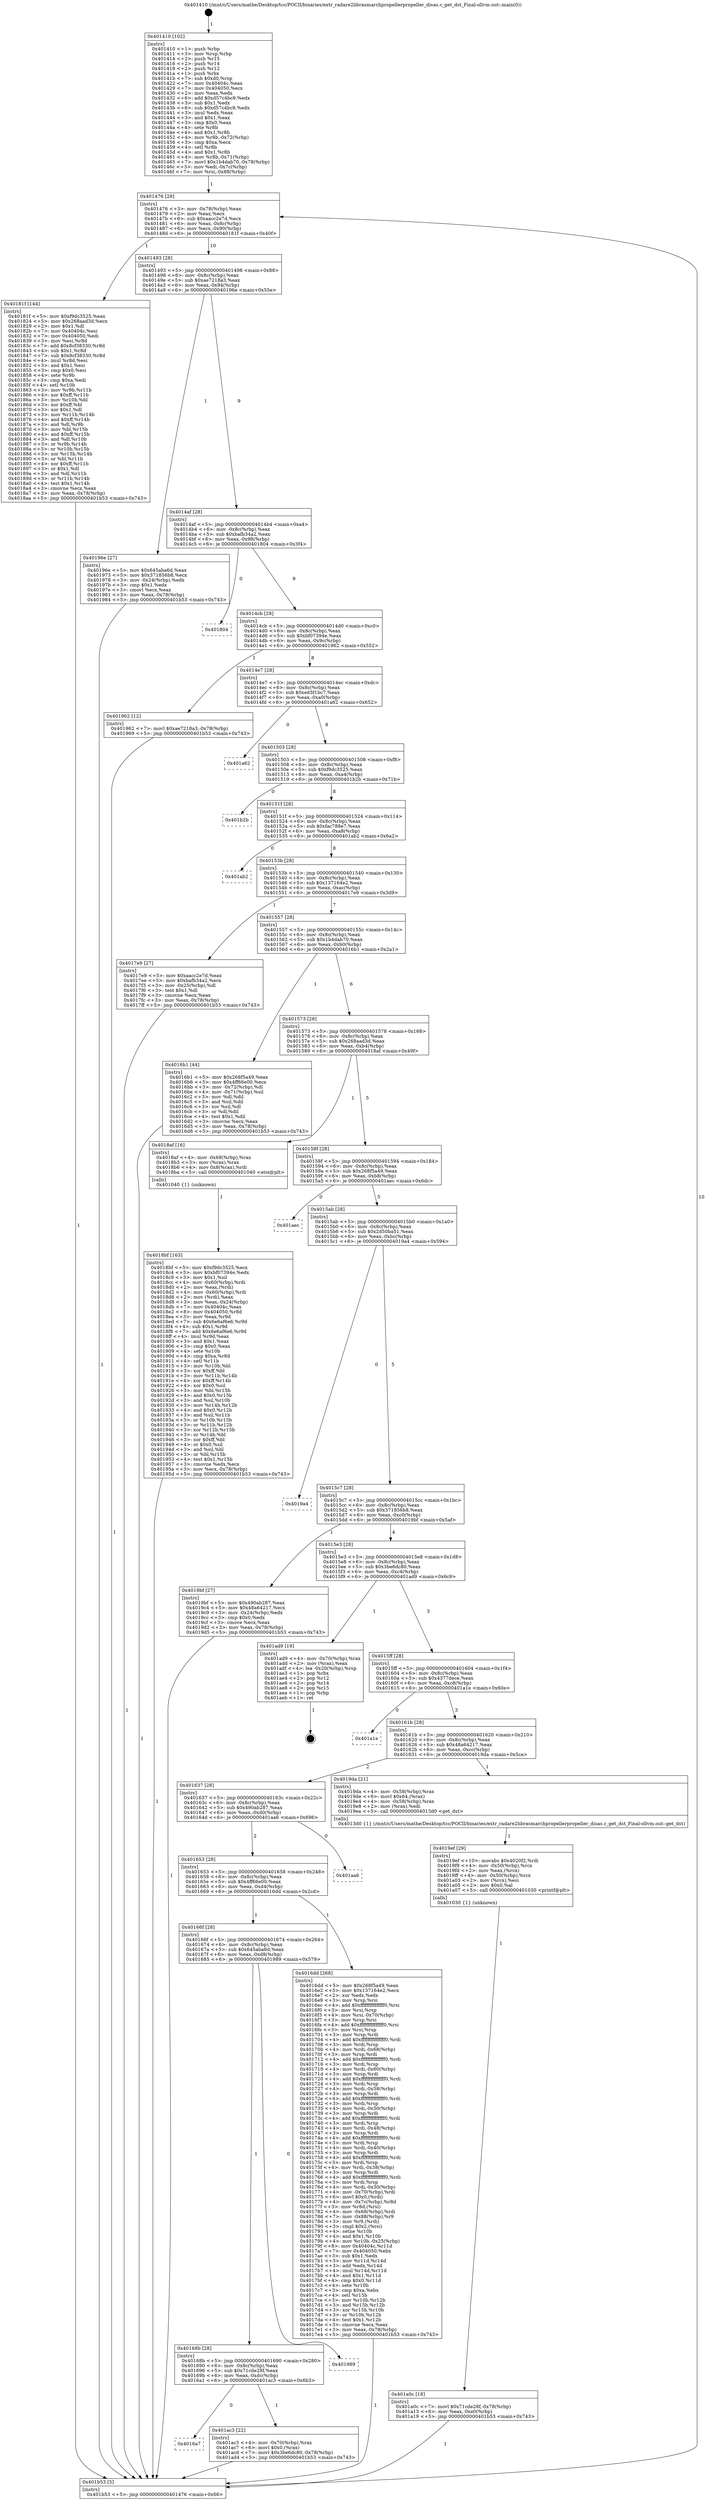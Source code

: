 digraph "0x401410" {
  label = "0x401410 (/mnt/c/Users/mathe/Desktop/tcc/POCII/binaries/extr_radare2librasmarchpropellerpropeller_disas.c_get_dst_Final-ollvm.out::main(0))"
  labelloc = "t"
  node[shape=record]

  Entry [label="",width=0.3,height=0.3,shape=circle,fillcolor=black,style=filled]
  "0x401476" [label="{
     0x401476 [29]\l
     | [instrs]\l
     &nbsp;&nbsp;0x401476 \<+3\>: mov -0x78(%rbp),%eax\l
     &nbsp;&nbsp;0x401479 \<+2\>: mov %eax,%ecx\l
     &nbsp;&nbsp;0x40147b \<+6\>: sub $0xaacc2e7d,%ecx\l
     &nbsp;&nbsp;0x401481 \<+6\>: mov %eax,-0x8c(%rbp)\l
     &nbsp;&nbsp;0x401487 \<+6\>: mov %ecx,-0x90(%rbp)\l
     &nbsp;&nbsp;0x40148d \<+6\>: je 000000000040181f \<main+0x40f\>\l
  }"]
  "0x40181f" [label="{
     0x40181f [144]\l
     | [instrs]\l
     &nbsp;&nbsp;0x40181f \<+5\>: mov $0xf9dc3525,%eax\l
     &nbsp;&nbsp;0x401824 \<+5\>: mov $0x268aad3d,%ecx\l
     &nbsp;&nbsp;0x401829 \<+2\>: mov $0x1,%dl\l
     &nbsp;&nbsp;0x40182b \<+7\>: mov 0x40404c,%esi\l
     &nbsp;&nbsp;0x401832 \<+7\>: mov 0x404050,%edi\l
     &nbsp;&nbsp;0x401839 \<+3\>: mov %esi,%r8d\l
     &nbsp;&nbsp;0x40183c \<+7\>: add $0x8cf38330,%r8d\l
     &nbsp;&nbsp;0x401843 \<+4\>: sub $0x1,%r8d\l
     &nbsp;&nbsp;0x401847 \<+7\>: sub $0x8cf38330,%r8d\l
     &nbsp;&nbsp;0x40184e \<+4\>: imul %r8d,%esi\l
     &nbsp;&nbsp;0x401852 \<+3\>: and $0x1,%esi\l
     &nbsp;&nbsp;0x401855 \<+3\>: cmp $0x0,%esi\l
     &nbsp;&nbsp;0x401858 \<+4\>: sete %r9b\l
     &nbsp;&nbsp;0x40185c \<+3\>: cmp $0xa,%edi\l
     &nbsp;&nbsp;0x40185f \<+4\>: setl %r10b\l
     &nbsp;&nbsp;0x401863 \<+3\>: mov %r9b,%r11b\l
     &nbsp;&nbsp;0x401866 \<+4\>: xor $0xff,%r11b\l
     &nbsp;&nbsp;0x40186a \<+3\>: mov %r10b,%bl\l
     &nbsp;&nbsp;0x40186d \<+3\>: xor $0xff,%bl\l
     &nbsp;&nbsp;0x401870 \<+3\>: xor $0x1,%dl\l
     &nbsp;&nbsp;0x401873 \<+3\>: mov %r11b,%r14b\l
     &nbsp;&nbsp;0x401876 \<+4\>: and $0xff,%r14b\l
     &nbsp;&nbsp;0x40187a \<+3\>: and %dl,%r9b\l
     &nbsp;&nbsp;0x40187d \<+3\>: mov %bl,%r15b\l
     &nbsp;&nbsp;0x401880 \<+4\>: and $0xff,%r15b\l
     &nbsp;&nbsp;0x401884 \<+3\>: and %dl,%r10b\l
     &nbsp;&nbsp;0x401887 \<+3\>: or %r9b,%r14b\l
     &nbsp;&nbsp;0x40188a \<+3\>: or %r10b,%r15b\l
     &nbsp;&nbsp;0x40188d \<+3\>: xor %r15b,%r14b\l
     &nbsp;&nbsp;0x401890 \<+3\>: or %bl,%r11b\l
     &nbsp;&nbsp;0x401893 \<+4\>: xor $0xff,%r11b\l
     &nbsp;&nbsp;0x401897 \<+3\>: or $0x1,%dl\l
     &nbsp;&nbsp;0x40189a \<+3\>: and %dl,%r11b\l
     &nbsp;&nbsp;0x40189d \<+3\>: or %r11b,%r14b\l
     &nbsp;&nbsp;0x4018a0 \<+4\>: test $0x1,%r14b\l
     &nbsp;&nbsp;0x4018a4 \<+3\>: cmovne %ecx,%eax\l
     &nbsp;&nbsp;0x4018a7 \<+3\>: mov %eax,-0x78(%rbp)\l
     &nbsp;&nbsp;0x4018aa \<+5\>: jmp 0000000000401b53 \<main+0x743\>\l
  }"]
  "0x401493" [label="{
     0x401493 [28]\l
     | [instrs]\l
     &nbsp;&nbsp;0x401493 \<+5\>: jmp 0000000000401498 \<main+0x88\>\l
     &nbsp;&nbsp;0x401498 \<+6\>: mov -0x8c(%rbp),%eax\l
     &nbsp;&nbsp;0x40149e \<+5\>: sub $0xae7218a3,%eax\l
     &nbsp;&nbsp;0x4014a3 \<+6\>: mov %eax,-0x94(%rbp)\l
     &nbsp;&nbsp;0x4014a9 \<+6\>: je 000000000040196e \<main+0x55e\>\l
  }"]
  Exit [label="",width=0.3,height=0.3,shape=circle,fillcolor=black,style=filled,peripheries=2]
  "0x40196e" [label="{
     0x40196e [27]\l
     | [instrs]\l
     &nbsp;&nbsp;0x40196e \<+5\>: mov $0x645aba6d,%eax\l
     &nbsp;&nbsp;0x401973 \<+5\>: mov $0x371856b8,%ecx\l
     &nbsp;&nbsp;0x401978 \<+3\>: mov -0x24(%rbp),%edx\l
     &nbsp;&nbsp;0x40197b \<+3\>: cmp $0x1,%edx\l
     &nbsp;&nbsp;0x40197e \<+3\>: cmovl %ecx,%eax\l
     &nbsp;&nbsp;0x401981 \<+3\>: mov %eax,-0x78(%rbp)\l
     &nbsp;&nbsp;0x401984 \<+5\>: jmp 0000000000401b53 \<main+0x743\>\l
  }"]
  "0x4014af" [label="{
     0x4014af [28]\l
     | [instrs]\l
     &nbsp;&nbsp;0x4014af \<+5\>: jmp 00000000004014b4 \<main+0xa4\>\l
     &nbsp;&nbsp;0x4014b4 \<+6\>: mov -0x8c(%rbp),%eax\l
     &nbsp;&nbsp;0x4014ba \<+5\>: sub $0xbafb34a2,%eax\l
     &nbsp;&nbsp;0x4014bf \<+6\>: mov %eax,-0x98(%rbp)\l
     &nbsp;&nbsp;0x4014c5 \<+6\>: je 0000000000401804 \<main+0x3f4\>\l
  }"]
  "0x4016a7" [label="{
     0x4016a7\l
  }", style=dashed]
  "0x401804" [label="{
     0x401804\l
  }", style=dashed]
  "0x4014cb" [label="{
     0x4014cb [28]\l
     | [instrs]\l
     &nbsp;&nbsp;0x4014cb \<+5\>: jmp 00000000004014d0 \<main+0xc0\>\l
     &nbsp;&nbsp;0x4014d0 \<+6\>: mov -0x8c(%rbp),%eax\l
     &nbsp;&nbsp;0x4014d6 \<+5\>: sub $0xbf07394e,%eax\l
     &nbsp;&nbsp;0x4014db \<+6\>: mov %eax,-0x9c(%rbp)\l
     &nbsp;&nbsp;0x4014e1 \<+6\>: je 0000000000401962 \<main+0x552\>\l
  }"]
  "0x401ac3" [label="{
     0x401ac3 [22]\l
     | [instrs]\l
     &nbsp;&nbsp;0x401ac3 \<+4\>: mov -0x70(%rbp),%rax\l
     &nbsp;&nbsp;0x401ac7 \<+6\>: movl $0x0,(%rax)\l
     &nbsp;&nbsp;0x401acd \<+7\>: movl $0x3be6dc80,-0x78(%rbp)\l
     &nbsp;&nbsp;0x401ad4 \<+5\>: jmp 0000000000401b53 \<main+0x743\>\l
  }"]
  "0x401962" [label="{
     0x401962 [12]\l
     | [instrs]\l
     &nbsp;&nbsp;0x401962 \<+7\>: movl $0xae7218a3,-0x78(%rbp)\l
     &nbsp;&nbsp;0x401969 \<+5\>: jmp 0000000000401b53 \<main+0x743\>\l
  }"]
  "0x4014e7" [label="{
     0x4014e7 [28]\l
     | [instrs]\l
     &nbsp;&nbsp;0x4014e7 \<+5\>: jmp 00000000004014ec \<main+0xdc\>\l
     &nbsp;&nbsp;0x4014ec \<+6\>: mov -0x8c(%rbp),%eax\l
     &nbsp;&nbsp;0x4014f2 \<+5\>: sub $0xed3f1bc7,%eax\l
     &nbsp;&nbsp;0x4014f7 \<+6\>: mov %eax,-0xa0(%rbp)\l
     &nbsp;&nbsp;0x4014fd \<+6\>: je 0000000000401a62 \<main+0x652\>\l
  }"]
  "0x40168b" [label="{
     0x40168b [28]\l
     | [instrs]\l
     &nbsp;&nbsp;0x40168b \<+5\>: jmp 0000000000401690 \<main+0x280\>\l
     &nbsp;&nbsp;0x401690 \<+6\>: mov -0x8c(%rbp),%eax\l
     &nbsp;&nbsp;0x401696 \<+5\>: sub $0x71cde28f,%eax\l
     &nbsp;&nbsp;0x40169b \<+6\>: mov %eax,-0xdc(%rbp)\l
     &nbsp;&nbsp;0x4016a1 \<+6\>: je 0000000000401ac3 \<main+0x6b3\>\l
  }"]
  "0x401a62" [label="{
     0x401a62\l
  }", style=dashed]
  "0x401503" [label="{
     0x401503 [28]\l
     | [instrs]\l
     &nbsp;&nbsp;0x401503 \<+5\>: jmp 0000000000401508 \<main+0xf8\>\l
     &nbsp;&nbsp;0x401508 \<+6\>: mov -0x8c(%rbp),%eax\l
     &nbsp;&nbsp;0x40150e \<+5\>: sub $0xf9dc3525,%eax\l
     &nbsp;&nbsp;0x401513 \<+6\>: mov %eax,-0xa4(%rbp)\l
     &nbsp;&nbsp;0x401519 \<+6\>: je 0000000000401b2b \<main+0x71b\>\l
  }"]
  "0x401989" [label="{
     0x401989\l
  }", style=dashed]
  "0x401b2b" [label="{
     0x401b2b\l
  }", style=dashed]
  "0x40151f" [label="{
     0x40151f [28]\l
     | [instrs]\l
     &nbsp;&nbsp;0x40151f \<+5\>: jmp 0000000000401524 \<main+0x114\>\l
     &nbsp;&nbsp;0x401524 \<+6\>: mov -0x8c(%rbp),%eax\l
     &nbsp;&nbsp;0x40152a \<+5\>: sub $0xfac788e7,%eax\l
     &nbsp;&nbsp;0x40152f \<+6\>: mov %eax,-0xa8(%rbp)\l
     &nbsp;&nbsp;0x401535 \<+6\>: je 0000000000401ab2 \<main+0x6a2\>\l
  }"]
  "0x401a0c" [label="{
     0x401a0c [18]\l
     | [instrs]\l
     &nbsp;&nbsp;0x401a0c \<+7\>: movl $0x71cde28f,-0x78(%rbp)\l
     &nbsp;&nbsp;0x401a13 \<+6\>: mov %eax,-0xe0(%rbp)\l
     &nbsp;&nbsp;0x401a19 \<+5\>: jmp 0000000000401b53 \<main+0x743\>\l
  }"]
  "0x401ab2" [label="{
     0x401ab2\l
  }", style=dashed]
  "0x40153b" [label="{
     0x40153b [28]\l
     | [instrs]\l
     &nbsp;&nbsp;0x40153b \<+5\>: jmp 0000000000401540 \<main+0x130\>\l
     &nbsp;&nbsp;0x401540 \<+6\>: mov -0x8c(%rbp),%eax\l
     &nbsp;&nbsp;0x401546 \<+5\>: sub $0x137164e2,%eax\l
     &nbsp;&nbsp;0x40154b \<+6\>: mov %eax,-0xac(%rbp)\l
     &nbsp;&nbsp;0x401551 \<+6\>: je 00000000004017e9 \<main+0x3d9\>\l
  }"]
  "0x4019ef" [label="{
     0x4019ef [29]\l
     | [instrs]\l
     &nbsp;&nbsp;0x4019ef \<+10\>: movabs $0x4020f2,%rdi\l
     &nbsp;&nbsp;0x4019f9 \<+4\>: mov -0x50(%rbp),%rcx\l
     &nbsp;&nbsp;0x4019fd \<+2\>: mov %eax,(%rcx)\l
     &nbsp;&nbsp;0x4019ff \<+4\>: mov -0x50(%rbp),%rcx\l
     &nbsp;&nbsp;0x401a03 \<+2\>: mov (%rcx),%esi\l
     &nbsp;&nbsp;0x401a05 \<+2\>: mov $0x0,%al\l
     &nbsp;&nbsp;0x401a07 \<+5\>: call 0000000000401030 \<printf@plt\>\l
     | [calls]\l
     &nbsp;&nbsp;0x401030 \{1\} (unknown)\l
  }"]
  "0x4017e9" [label="{
     0x4017e9 [27]\l
     | [instrs]\l
     &nbsp;&nbsp;0x4017e9 \<+5\>: mov $0xaacc2e7d,%eax\l
     &nbsp;&nbsp;0x4017ee \<+5\>: mov $0xbafb34a2,%ecx\l
     &nbsp;&nbsp;0x4017f3 \<+3\>: mov -0x25(%rbp),%dl\l
     &nbsp;&nbsp;0x4017f6 \<+3\>: test $0x1,%dl\l
     &nbsp;&nbsp;0x4017f9 \<+3\>: cmovne %ecx,%eax\l
     &nbsp;&nbsp;0x4017fc \<+3\>: mov %eax,-0x78(%rbp)\l
     &nbsp;&nbsp;0x4017ff \<+5\>: jmp 0000000000401b53 \<main+0x743\>\l
  }"]
  "0x401557" [label="{
     0x401557 [28]\l
     | [instrs]\l
     &nbsp;&nbsp;0x401557 \<+5\>: jmp 000000000040155c \<main+0x14c\>\l
     &nbsp;&nbsp;0x40155c \<+6\>: mov -0x8c(%rbp),%eax\l
     &nbsp;&nbsp;0x401562 \<+5\>: sub $0x1b4dab70,%eax\l
     &nbsp;&nbsp;0x401567 \<+6\>: mov %eax,-0xb0(%rbp)\l
     &nbsp;&nbsp;0x40156d \<+6\>: je 00000000004016b1 \<main+0x2a1\>\l
  }"]
  "0x4018bf" [label="{
     0x4018bf [163]\l
     | [instrs]\l
     &nbsp;&nbsp;0x4018bf \<+5\>: mov $0xf9dc3525,%ecx\l
     &nbsp;&nbsp;0x4018c4 \<+5\>: mov $0xbf07394e,%edx\l
     &nbsp;&nbsp;0x4018c9 \<+3\>: mov $0x1,%sil\l
     &nbsp;&nbsp;0x4018cc \<+4\>: mov -0x60(%rbp),%rdi\l
     &nbsp;&nbsp;0x4018d0 \<+2\>: mov %eax,(%rdi)\l
     &nbsp;&nbsp;0x4018d2 \<+4\>: mov -0x60(%rbp),%rdi\l
     &nbsp;&nbsp;0x4018d6 \<+2\>: mov (%rdi),%eax\l
     &nbsp;&nbsp;0x4018d8 \<+3\>: mov %eax,-0x24(%rbp)\l
     &nbsp;&nbsp;0x4018db \<+7\>: mov 0x40404c,%eax\l
     &nbsp;&nbsp;0x4018e2 \<+8\>: mov 0x404050,%r8d\l
     &nbsp;&nbsp;0x4018ea \<+3\>: mov %eax,%r9d\l
     &nbsp;&nbsp;0x4018ed \<+7\>: sub $0x6e6af6e6,%r9d\l
     &nbsp;&nbsp;0x4018f4 \<+4\>: sub $0x1,%r9d\l
     &nbsp;&nbsp;0x4018f8 \<+7\>: add $0x6e6af6e6,%r9d\l
     &nbsp;&nbsp;0x4018ff \<+4\>: imul %r9d,%eax\l
     &nbsp;&nbsp;0x401903 \<+3\>: and $0x1,%eax\l
     &nbsp;&nbsp;0x401906 \<+3\>: cmp $0x0,%eax\l
     &nbsp;&nbsp;0x401909 \<+4\>: sete %r10b\l
     &nbsp;&nbsp;0x40190d \<+4\>: cmp $0xa,%r8d\l
     &nbsp;&nbsp;0x401911 \<+4\>: setl %r11b\l
     &nbsp;&nbsp;0x401915 \<+3\>: mov %r10b,%bl\l
     &nbsp;&nbsp;0x401918 \<+3\>: xor $0xff,%bl\l
     &nbsp;&nbsp;0x40191b \<+3\>: mov %r11b,%r14b\l
     &nbsp;&nbsp;0x40191e \<+4\>: xor $0xff,%r14b\l
     &nbsp;&nbsp;0x401922 \<+4\>: xor $0x0,%sil\l
     &nbsp;&nbsp;0x401926 \<+3\>: mov %bl,%r15b\l
     &nbsp;&nbsp;0x401929 \<+4\>: and $0x0,%r15b\l
     &nbsp;&nbsp;0x40192d \<+3\>: and %sil,%r10b\l
     &nbsp;&nbsp;0x401930 \<+3\>: mov %r14b,%r12b\l
     &nbsp;&nbsp;0x401933 \<+4\>: and $0x0,%r12b\l
     &nbsp;&nbsp;0x401937 \<+3\>: and %sil,%r11b\l
     &nbsp;&nbsp;0x40193a \<+3\>: or %r10b,%r15b\l
     &nbsp;&nbsp;0x40193d \<+3\>: or %r11b,%r12b\l
     &nbsp;&nbsp;0x401940 \<+3\>: xor %r12b,%r15b\l
     &nbsp;&nbsp;0x401943 \<+3\>: or %r14b,%bl\l
     &nbsp;&nbsp;0x401946 \<+3\>: xor $0xff,%bl\l
     &nbsp;&nbsp;0x401949 \<+4\>: or $0x0,%sil\l
     &nbsp;&nbsp;0x40194d \<+3\>: and %sil,%bl\l
     &nbsp;&nbsp;0x401950 \<+3\>: or %bl,%r15b\l
     &nbsp;&nbsp;0x401953 \<+4\>: test $0x1,%r15b\l
     &nbsp;&nbsp;0x401957 \<+3\>: cmovne %edx,%ecx\l
     &nbsp;&nbsp;0x40195a \<+3\>: mov %ecx,-0x78(%rbp)\l
     &nbsp;&nbsp;0x40195d \<+5\>: jmp 0000000000401b53 \<main+0x743\>\l
  }"]
  "0x4016b1" [label="{
     0x4016b1 [44]\l
     | [instrs]\l
     &nbsp;&nbsp;0x4016b1 \<+5\>: mov $0x268f5a49,%eax\l
     &nbsp;&nbsp;0x4016b6 \<+5\>: mov $0x4ff66e00,%ecx\l
     &nbsp;&nbsp;0x4016bb \<+3\>: mov -0x72(%rbp),%dl\l
     &nbsp;&nbsp;0x4016be \<+4\>: mov -0x71(%rbp),%sil\l
     &nbsp;&nbsp;0x4016c2 \<+3\>: mov %dl,%dil\l
     &nbsp;&nbsp;0x4016c5 \<+3\>: and %sil,%dil\l
     &nbsp;&nbsp;0x4016c8 \<+3\>: xor %sil,%dl\l
     &nbsp;&nbsp;0x4016cb \<+3\>: or %dl,%dil\l
     &nbsp;&nbsp;0x4016ce \<+4\>: test $0x1,%dil\l
     &nbsp;&nbsp;0x4016d2 \<+3\>: cmovne %ecx,%eax\l
     &nbsp;&nbsp;0x4016d5 \<+3\>: mov %eax,-0x78(%rbp)\l
     &nbsp;&nbsp;0x4016d8 \<+5\>: jmp 0000000000401b53 \<main+0x743\>\l
  }"]
  "0x401573" [label="{
     0x401573 [28]\l
     | [instrs]\l
     &nbsp;&nbsp;0x401573 \<+5\>: jmp 0000000000401578 \<main+0x168\>\l
     &nbsp;&nbsp;0x401578 \<+6\>: mov -0x8c(%rbp),%eax\l
     &nbsp;&nbsp;0x40157e \<+5\>: sub $0x268aad3d,%eax\l
     &nbsp;&nbsp;0x401583 \<+6\>: mov %eax,-0xb4(%rbp)\l
     &nbsp;&nbsp;0x401589 \<+6\>: je 00000000004018af \<main+0x49f\>\l
  }"]
  "0x401b53" [label="{
     0x401b53 [5]\l
     | [instrs]\l
     &nbsp;&nbsp;0x401b53 \<+5\>: jmp 0000000000401476 \<main+0x66\>\l
  }"]
  "0x401410" [label="{
     0x401410 [102]\l
     | [instrs]\l
     &nbsp;&nbsp;0x401410 \<+1\>: push %rbp\l
     &nbsp;&nbsp;0x401411 \<+3\>: mov %rsp,%rbp\l
     &nbsp;&nbsp;0x401414 \<+2\>: push %r15\l
     &nbsp;&nbsp;0x401416 \<+2\>: push %r14\l
     &nbsp;&nbsp;0x401418 \<+2\>: push %r12\l
     &nbsp;&nbsp;0x40141a \<+1\>: push %rbx\l
     &nbsp;&nbsp;0x40141b \<+7\>: sub $0xd0,%rsp\l
     &nbsp;&nbsp;0x401422 \<+7\>: mov 0x40404c,%eax\l
     &nbsp;&nbsp;0x401429 \<+7\>: mov 0x404050,%ecx\l
     &nbsp;&nbsp;0x401430 \<+2\>: mov %eax,%edx\l
     &nbsp;&nbsp;0x401432 \<+6\>: add $0xd57c4bc9,%edx\l
     &nbsp;&nbsp;0x401438 \<+3\>: sub $0x1,%edx\l
     &nbsp;&nbsp;0x40143b \<+6\>: sub $0xd57c4bc9,%edx\l
     &nbsp;&nbsp;0x401441 \<+3\>: imul %edx,%eax\l
     &nbsp;&nbsp;0x401444 \<+3\>: and $0x1,%eax\l
     &nbsp;&nbsp;0x401447 \<+3\>: cmp $0x0,%eax\l
     &nbsp;&nbsp;0x40144a \<+4\>: sete %r8b\l
     &nbsp;&nbsp;0x40144e \<+4\>: and $0x1,%r8b\l
     &nbsp;&nbsp;0x401452 \<+4\>: mov %r8b,-0x72(%rbp)\l
     &nbsp;&nbsp;0x401456 \<+3\>: cmp $0xa,%ecx\l
     &nbsp;&nbsp;0x401459 \<+4\>: setl %r8b\l
     &nbsp;&nbsp;0x40145d \<+4\>: and $0x1,%r8b\l
     &nbsp;&nbsp;0x401461 \<+4\>: mov %r8b,-0x71(%rbp)\l
     &nbsp;&nbsp;0x401465 \<+7\>: movl $0x1b4dab70,-0x78(%rbp)\l
     &nbsp;&nbsp;0x40146c \<+3\>: mov %edi,-0x7c(%rbp)\l
     &nbsp;&nbsp;0x40146f \<+7\>: mov %rsi,-0x88(%rbp)\l
  }"]
  "0x40166f" [label="{
     0x40166f [28]\l
     | [instrs]\l
     &nbsp;&nbsp;0x40166f \<+5\>: jmp 0000000000401674 \<main+0x264\>\l
     &nbsp;&nbsp;0x401674 \<+6\>: mov -0x8c(%rbp),%eax\l
     &nbsp;&nbsp;0x40167a \<+5\>: sub $0x645aba6d,%eax\l
     &nbsp;&nbsp;0x40167f \<+6\>: mov %eax,-0xd8(%rbp)\l
     &nbsp;&nbsp;0x401685 \<+6\>: je 0000000000401989 \<main+0x579\>\l
  }"]
  "0x4018af" [label="{
     0x4018af [16]\l
     | [instrs]\l
     &nbsp;&nbsp;0x4018af \<+4\>: mov -0x68(%rbp),%rax\l
     &nbsp;&nbsp;0x4018b3 \<+3\>: mov (%rax),%rax\l
     &nbsp;&nbsp;0x4018b6 \<+4\>: mov 0x8(%rax),%rdi\l
     &nbsp;&nbsp;0x4018ba \<+5\>: call 0000000000401040 \<atoi@plt\>\l
     | [calls]\l
     &nbsp;&nbsp;0x401040 \{1\} (unknown)\l
  }"]
  "0x40158f" [label="{
     0x40158f [28]\l
     | [instrs]\l
     &nbsp;&nbsp;0x40158f \<+5\>: jmp 0000000000401594 \<main+0x184\>\l
     &nbsp;&nbsp;0x401594 \<+6\>: mov -0x8c(%rbp),%eax\l
     &nbsp;&nbsp;0x40159a \<+5\>: sub $0x268f5a49,%eax\l
     &nbsp;&nbsp;0x40159f \<+6\>: mov %eax,-0xb8(%rbp)\l
     &nbsp;&nbsp;0x4015a5 \<+6\>: je 0000000000401aec \<main+0x6dc\>\l
  }"]
  "0x4016dd" [label="{
     0x4016dd [268]\l
     | [instrs]\l
     &nbsp;&nbsp;0x4016dd \<+5\>: mov $0x268f5a49,%eax\l
     &nbsp;&nbsp;0x4016e2 \<+5\>: mov $0x137164e2,%ecx\l
     &nbsp;&nbsp;0x4016e7 \<+2\>: xor %edx,%edx\l
     &nbsp;&nbsp;0x4016e9 \<+3\>: mov %rsp,%rsi\l
     &nbsp;&nbsp;0x4016ec \<+4\>: add $0xfffffffffffffff0,%rsi\l
     &nbsp;&nbsp;0x4016f0 \<+3\>: mov %rsi,%rsp\l
     &nbsp;&nbsp;0x4016f3 \<+4\>: mov %rsi,-0x70(%rbp)\l
     &nbsp;&nbsp;0x4016f7 \<+3\>: mov %rsp,%rsi\l
     &nbsp;&nbsp;0x4016fa \<+4\>: add $0xfffffffffffffff0,%rsi\l
     &nbsp;&nbsp;0x4016fe \<+3\>: mov %rsi,%rsp\l
     &nbsp;&nbsp;0x401701 \<+3\>: mov %rsp,%rdi\l
     &nbsp;&nbsp;0x401704 \<+4\>: add $0xfffffffffffffff0,%rdi\l
     &nbsp;&nbsp;0x401708 \<+3\>: mov %rdi,%rsp\l
     &nbsp;&nbsp;0x40170b \<+4\>: mov %rdi,-0x68(%rbp)\l
     &nbsp;&nbsp;0x40170f \<+3\>: mov %rsp,%rdi\l
     &nbsp;&nbsp;0x401712 \<+4\>: add $0xfffffffffffffff0,%rdi\l
     &nbsp;&nbsp;0x401716 \<+3\>: mov %rdi,%rsp\l
     &nbsp;&nbsp;0x401719 \<+4\>: mov %rdi,-0x60(%rbp)\l
     &nbsp;&nbsp;0x40171d \<+3\>: mov %rsp,%rdi\l
     &nbsp;&nbsp;0x401720 \<+4\>: add $0xfffffffffffffff0,%rdi\l
     &nbsp;&nbsp;0x401724 \<+3\>: mov %rdi,%rsp\l
     &nbsp;&nbsp;0x401727 \<+4\>: mov %rdi,-0x58(%rbp)\l
     &nbsp;&nbsp;0x40172b \<+3\>: mov %rsp,%rdi\l
     &nbsp;&nbsp;0x40172e \<+4\>: add $0xfffffffffffffff0,%rdi\l
     &nbsp;&nbsp;0x401732 \<+3\>: mov %rdi,%rsp\l
     &nbsp;&nbsp;0x401735 \<+4\>: mov %rdi,-0x50(%rbp)\l
     &nbsp;&nbsp;0x401739 \<+3\>: mov %rsp,%rdi\l
     &nbsp;&nbsp;0x40173c \<+4\>: add $0xfffffffffffffff0,%rdi\l
     &nbsp;&nbsp;0x401740 \<+3\>: mov %rdi,%rsp\l
     &nbsp;&nbsp;0x401743 \<+4\>: mov %rdi,-0x48(%rbp)\l
     &nbsp;&nbsp;0x401747 \<+3\>: mov %rsp,%rdi\l
     &nbsp;&nbsp;0x40174a \<+4\>: add $0xfffffffffffffff0,%rdi\l
     &nbsp;&nbsp;0x40174e \<+3\>: mov %rdi,%rsp\l
     &nbsp;&nbsp;0x401751 \<+4\>: mov %rdi,-0x40(%rbp)\l
     &nbsp;&nbsp;0x401755 \<+3\>: mov %rsp,%rdi\l
     &nbsp;&nbsp;0x401758 \<+4\>: add $0xfffffffffffffff0,%rdi\l
     &nbsp;&nbsp;0x40175c \<+3\>: mov %rdi,%rsp\l
     &nbsp;&nbsp;0x40175f \<+4\>: mov %rdi,-0x38(%rbp)\l
     &nbsp;&nbsp;0x401763 \<+3\>: mov %rsp,%rdi\l
     &nbsp;&nbsp;0x401766 \<+4\>: add $0xfffffffffffffff0,%rdi\l
     &nbsp;&nbsp;0x40176a \<+3\>: mov %rdi,%rsp\l
     &nbsp;&nbsp;0x40176d \<+4\>: mov %rdi,-0x30(%rbp)\l
     &nbsp;&nbsp;0x401771 \<+4\>: mov -0x70(%rbp),%rdi\l
     &nbsp;&nbsp;0x401775 \<+6\>: movl $0x0,(%rdi)\l
     &nbsp;&nbsp;0x40177b \<+4\>: mov -0x7c(%rbp),%r8d\l
     &nbsp;&nbsp;0x40177f \<+3\>: mov %r8d,(%rsi)\l
     &nbsp;&nbsp;0x401782 \<+4\>: mov -0x68(%rbp),%rdi\l
     &nbsp;&nbsp;0x401786 \<+7\>: mov -0x88(%rbp),%r9\l
     &nbsp;&nbsp;0x40178d \<+3\>: mov %r9,(%rdi)\l
     &nbsp;&nbsp;0x401790 \<+3\>: cmpl $0x2,(%rsi)\l
     &nbsp;&nbsp;0x401793 \<+4\>: setne %r10b\l
     &nbsp;&nbsp;0x401797 \<+4\>: and $0x1,%r10b\l
     &nbsp;&nbsp;0x40179b \<+4\>: mov %r10b,-0x25(%rbp)\l
     &nbsp;&nbsp;0x40179f \<+8\>: mov 0x40404c,%r11d\l
     &nbsp;&nbsp;0x4017a7 \<+7\>: mov 0x404050,%ebx\l
     &nbsp;&nbsp;0x4017ae \<+3\>: sub $0x1,%edx\l
     &nbsp;&nbsp;0x4017b1 \<+3\>: mov %r11d,%r14d\l
     &nbsp;&nbsp;0x4017b4 \<+3\>: add %edx,%r14d\l
     &nbsp;&nbsp;0x4017b7 \<+4\>: imul %r14d,%r11d\l
     &nbsp;&nbsp;0x4017bb \<+4\>: and $0x1,%r11d\l
     &nbsp;&nbsp;0x4017bf \<+4\>: cmp $0x0,%r11d\l
     &nbsp;&nbsp;0x4017c3 \<+4\>: sete %r10b\l
     &nbsp;&nbsp;0x4017c7 \<+3\>: cmp $0xa,%ebx\l
     &nbsp;&nbsp;0x4017ca \<+4\>: setl %r15b\l
     &nbsp;&nbsp;0x4017ce \<+3\>: mov %r10b,%r12b\l
     &nbsp;&nbsp;0x4017d1 \<+3\>: and %r15b,%r12b\l
     &nbsp;&nbsp;0x4017d4 \<+3\>: xor %r15b,%r10b\l
     &nbsp;&nbsp;0x4017d7 \<+3\>: or %r10b,%r12b\l
     &nbsp;&nbsp;0x4017da \<+4\>: test $0x1,%r12b\l
     &nbsp;&nbsp;0x4017de \<+3\>: cmovne %ecx,%eax\l
     &nbsp;&nbsp;0x4017e1 \<+3\>: mov %eax,-0x78(%rbp)\l
     &nbsp;&nbsp;0x4017e4 \<+5\>: jmp 0000000000401b53 \<main+0x743\>\l
  }"]
  "0x401aec" [label="{
     0x401aec\l
  }", style=dashed]
  "0x4015ab" [label="{
     0x4015ab [28]\l
     | [instrs]\l
     &nbsp;&nbsp;0x4015ab \<+5\>: jmp 00000000004015b0 \<main+0x1a0\>\l
     &nbsp;&nbsp;0x4015b0 \<+6\>: mov -0x8c(%rbp),%eax\l
     &nbsp;&nbsp;0x4015b6 \<+5\>: sub $0x2d50ba51,%eax\l
     &nbsp;&nbsp;0x4015bb \<+6\>: mov %eax,-0xbc(%rbp)\l
     &nbsp;&nbsp;0x4015c1 \<+6\>: je 00000000004019a4 \<main+0x594\>\l
  }"]
  "0x401653" [label="{
     0x401653 [28]\l
     | [instrs]\l
     &nbsp;&nbsp;0x401653 \<+5\>: jmp 0000000000401658 \<main+0x248\>\l
     &nbsp;&nbsp;0x401658 \<+6\>: mov -0x8c(%rbp),%eax\l
     &nbsp;&nbsp;0x40165e \<+5\>: sub $0x4ff66e00,%eax\l
     &nbsp;&nbsp;0x401663 \<+6\>: mov %eax,-0xd4(%rbp)\l
     &nbsp;&nbsp;0x401669 \<+6\>: je 00000000004016dd \<main+0x2cd\>\l
  }"]
  "0x4019a4" [label="{
     0x4019a4\l
  }", style=dashed]
  "0x4015c7" [label="{
     0x4015c7 [28]\l
     | [instrs]\l
     &nbsp;&nbsp;0x4015c7 \<+5\>: jmp 00000000004015cc \<main+0x1bc\>\l
     &nbsp;&nbsp;0x4015cc \<+6\>: mov -0x8c(%rbp),%eax\l
     &nbsp;&nbsp;0x4015d2 \<+5\>: sub $0x371856b8,%eax\l
     &nbsp;&nbsp;0x4015d7 \<+6\>: mov %eax,-0xc0(%rbp)\l
     &nbsp;&nbsp;0x4015dd \<+6\>: je 00000000004019bf \<main+0x5af\>\l
  }"]
  "0x401aa6" [label="{
     0x401aa6\l
  }", style=dashed]
  "0x4019bf" [label="{
     0x4019bf [27]\l
     | [instrs]\l
     &nbsp;&nbsp;0x4019bf \<+5\>: mov $0x490ab287,%eax\l
     &nbsp;&nbsp;0x4019c4 \<+5\>: mov $0x48a64217,%ecx\l
     &nbsp;&nbsp;0x4019c9 \<+3\>: mov -0x24(%rbp),%edx\l
     &nbsp;&nbsp;0x4019cc \<+3\>: cmp $0x0,%edx\l
     &nbsp;&nbsp;0x4019cf \<+3\>: cmove %ecx,%eax\l
     &nbsp;&nbsp;0x4019d2 \<+3\>: mov %eax,-0x78(%rbp)\l
     &nbsp;&nbsp;0x4019d5 \<+5\>: jmp 0000000000401b53 \<main+0x743\>\l
  }"]
  "0x4015e3" [label="{
     0x4015e3 [28]\l
     | [instrs]\l
     &nbsp;&nbsp;0x4015e3 \<+5\>: jmp 00000000004015e8 \<main+0x1d8\>\l
     &nbsp;&nbsp;0x4015e8 \<+6\>: mov -0x8c(%rbp),%eax\l
     &nbsp;&nbsp;0x4015ee \<+5\>: sub $0x3be6dc80,%eax\l
     &nbsp;&nbsp;0x4015f3 \<+6\>: mov %eax,-0xc4(%rbp)\l
     &nbsp;&nbsp;0x4015f9 \<+6\>: je 0000000000401ad9 \<main+0x6c9\>\l
  }"]
  "0x401637" [label="{
     0x401637 [28]\l
     | [instrs]\l
     &nbsp;&nbsp;0x401637 \<+5\>: jmp 000000000040163c \<main+0x22c\>\l
     &nbsp;&nbsp;0x40163c \<+6\>: mov -0x8c(%rbp),%eax\l
     &nbsp;&nbsp;0x401642 \<+5\>: sub $0x490ab287,%eax\l
     &nbsp;&nbsp;0x401647 \<+6\>: mov %eax,-0xd0(%rbp)\l
     &nbsp;&nbsp;0x40164d \<+6\>: je 0000000000401aa6 \<main+0x696\>\l
  }"]
  "0x401ad9" [label="{
     0x401ad9 [19]\l
     | [instrs]\l
     &nbsp;&nbsp;0x401ad9 \<+4\>: mov -0x70(%rbp),%rax\l
     &nbsp;&nbsp;0x401add \<+2\>: mov (%rax),%eax\l
     &nbsp;&nbsp;0x401adf \<+4\>: lea -0x20(%rbp),%rsp\l
     &nbsp;&nbsp;0x401ae3 \<+1\>: pop %rbx\l
     &nbsp;&nbsp;0x401ae4 \<+2\>: pop %r12\l
     &nbsp;&nbsp;0x401ae6 \<+2\>: pop %r14\l
     &nbsp;&nbsp;0x401ae8 \<+2\>: pop %r15\l
     &nbsp;&nbsp;0x401aea \<+1\>: pop %rbp\l
     &nbsp;&nbsp;0x401aeb \<+1\>: ret\l
  }"]
  "0x4015ff" [label="{
     0x4015ff [28]\l
     | [instrs]\l
     &nbsp;&nbsp;0x4015ff \<+5\>: jmp 0000000000401604 \<main+0x1f4\>\l
     &nbsp;&nbsp;0x401604 \<+6\>: mov -0x8c(%rbp),%eax\l
     &nbsp;&nbsp;0x40160a \<+5\>: sub $0x4377dece,%eax\l
     &nbsp;&nbsp;0x40160f \<+6\>: mov %eax,-0xc8(%rbp)\l
     &nbsp;&nbsp;0x401615 \<+6\>: je 0000000000401a1e \<main+0x60e\>\l
  }"]
  "0x4019da" [label="{
     0x4019da [21]\l
     | [instrs]\l
     &nbsp;&nbsp;0x4019da \<+4\>: mov -0x58(%rbp),%rax\l
     &nbsp;&nbsp;0x4019de \<+6\>: movl $0x64,(%rax)\l
     &nbsp;&nbsp;0x4019e4 \<+4\>: mov -0x58(%rbp),%rax\l
     &nbsp;&nbsp;0x4019e8 \<+2\>: mov (%rax),%edi\l
     &nbsp;&nbsp;0x4019ea \<+5\>: call 00000000004013d0 \<get_dst\>\l
     | [calls]\l
     &nbsp;&nbsp;0x4013d0 \{1\} (/mnt/c/Users/mathe/Desktop/tcc/POCII/binaries/extr_radare2librasmarchpropellerpropeller_disas.c_get_dst_Final-ollvm.out::get_dst)\l
  }"]
  "0x401a1e" [label="{
     0x401a1e\l
  }", style=dashed]
  "0x40161b" [label="{
     0x40161b [28]\l
     | [instrs]\l
     &nbsp;&nbsp;0x40161b \<+5\>: jmp 0000000000401620 \<main+0x210\>\l
     &nbsp;&nbsp;0x401620 \<+6\>: mov -0x8c(%rbp),%eax\l
     &nbsp;&nbsp;0x401626 \<+5\>: sub $0x48a64217,%eax\l
     &nbsp;&nbsp;0x40162b \<+6\>: mov %eax,-0xcc(%rbp)\l
     &nbsp;&nbsp;0x401631 \<+6\>: je 00000000004019da \<main+0x5ca\>\l
  }"]
  Entry -> "0x401410" [label=" 1"]
  "0x401476" -> "0x40181f" [label=" 1"]
  "0x401476" -> "0x401493" [label=" 10"]
  "0x401ad9" -> Exit [label=" 1"]
  "0x401493" -> "0x40196e" [label=" 1"]
  "0x401493" -> "0x4014af" [label=" 9"]
  "0x401ac3" -> "0x401b53" [label=" 1"]
  "0x4014af" -> "0x401804" [label=" 0"]
  "0x4014af" -> "0x4014cb" [label=" 9"]
  "0x40168b" -> "0x4016a7" [label=" 0"]
  "0x4014cb" -> "0x401962" [label=" 1"]
  "0x4014cb" -> "0x4014e7" [label=" 8"]
  "0x40168b" -> "0x401ac3" [label=" 1"]
  "0x4014e7" -> "0x401a62" [label=" 0"]
  "0x4014e7" -> "0x401503" [label=" 8"]
  "0x40166f" -> "0x40168b" [label=" 1"]
  "0x401503" -> "0x401b2b" [label=" 0"]
  "0x401503" -> "0x40151f" [label=" 8"]
  "0x40166f" -> "0x401989" [label=" 0"]
  "0x40151f" -> "0x401ab2" [label=" 0"]
  "0x40151f" -> "0x40153b" [label=" 8"]
  "0x401a0c" -> "0x401b53" [label=" 1"]
  "0x40153b" -> "0x4017e9" [label=" 1"]
  "0x40153b" -> "0x401557" [label=" 7"]
  "0x4019ef" -> "0x401a0c" [label=" 1"]
  "0x401557" -> "0x4016b1" [label=" 1"]
  "0x401557" -> "0x401573" [label=" 6"]
  "0x4016b1" -> "0x401b53" [label=" 1"]
  "0x401410" -> "0x401476" [label=" 1"]
  "0x401b53" -> "0x401476" [label=" 10"]
  "0x4019da" -> "0x4019ef" [label=" 1"]
  "0x401573" -> "0x4018af" [label=" 1"]
  "0x401573" -> "0x40158f" [label=" 5"]
  "0x40196e" -> "0x401b53" [label=" 1"]
  "0x40158f" -> "0x401aec" [label=" 0"]
  "0x40158f" -> "0x4015ab" [label=" 5"]
  "0x401962" -> "0x401b53" [label=" 1"]
  "0x4015ab" -> "0x4019a4" [label=" 0"]
  "0x4015ab" -> "0x4015c7" [label=" 5"]
  "0x4018af" -> "0x4018bf" [label=" 1"]
  "0x4015c7" -> "0x4019bf" [label=" 1"]
  "0x4015c7" -> "0x4015e3" [label=" 4"]
  "0x40181f" -> "0x401b53" [label=" 1"]
  "0x4015e3" -> "0x401ad9" [label=" 1"]
  "0x4015e3" -> "0x4015ff" [label=" 3"]
  "0x4016dd" -> "0x401b53" [label=" 1"]
  "0x4015ff" -> "0x401a1e" [label=" 0"]
  "0x4015ff" -> "0x40161b" [label=" 3"]
  "0x4019bf" -> "0x401b53" [label=" 1"]
  "0x40161b" -> "0x4019da" [label=" 1"]
  "0x40161b" -> "0x401637" [label=" 2"]
  "0x4017e9" -> "0x401b53" [label=" 1"]
  "0x401637" -> "0x401aa6" [label=" 0"]
  "0x401637" -> "0x401653" [label=" 2"]
  "0x4018bf" -> "0x401b53" [label=" 1"]
  "0x401653" -> "0x4016dd" [label=" 1"]
  "0x401653" -> "0x40166f" [label=" 1"]
}
